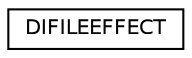 digraph "Graphical Class Hierarchy"
{
 // LATEX_PDF_SIZE
  edge [fontname="Helvetica",fontsize="10",labelfontname="Helvetica",labelfontsize="10"];
  node [fontname="Helvetica",fontsize="10",shape=record];
  rankdir="LR";
  Node0 [label="DIFILEEFFECT",height=0.2,width=0.4,color="black", fillcolor="white", style="filled",URL="$structDIFILEEFFECT.html",tooltip=" "];
}
